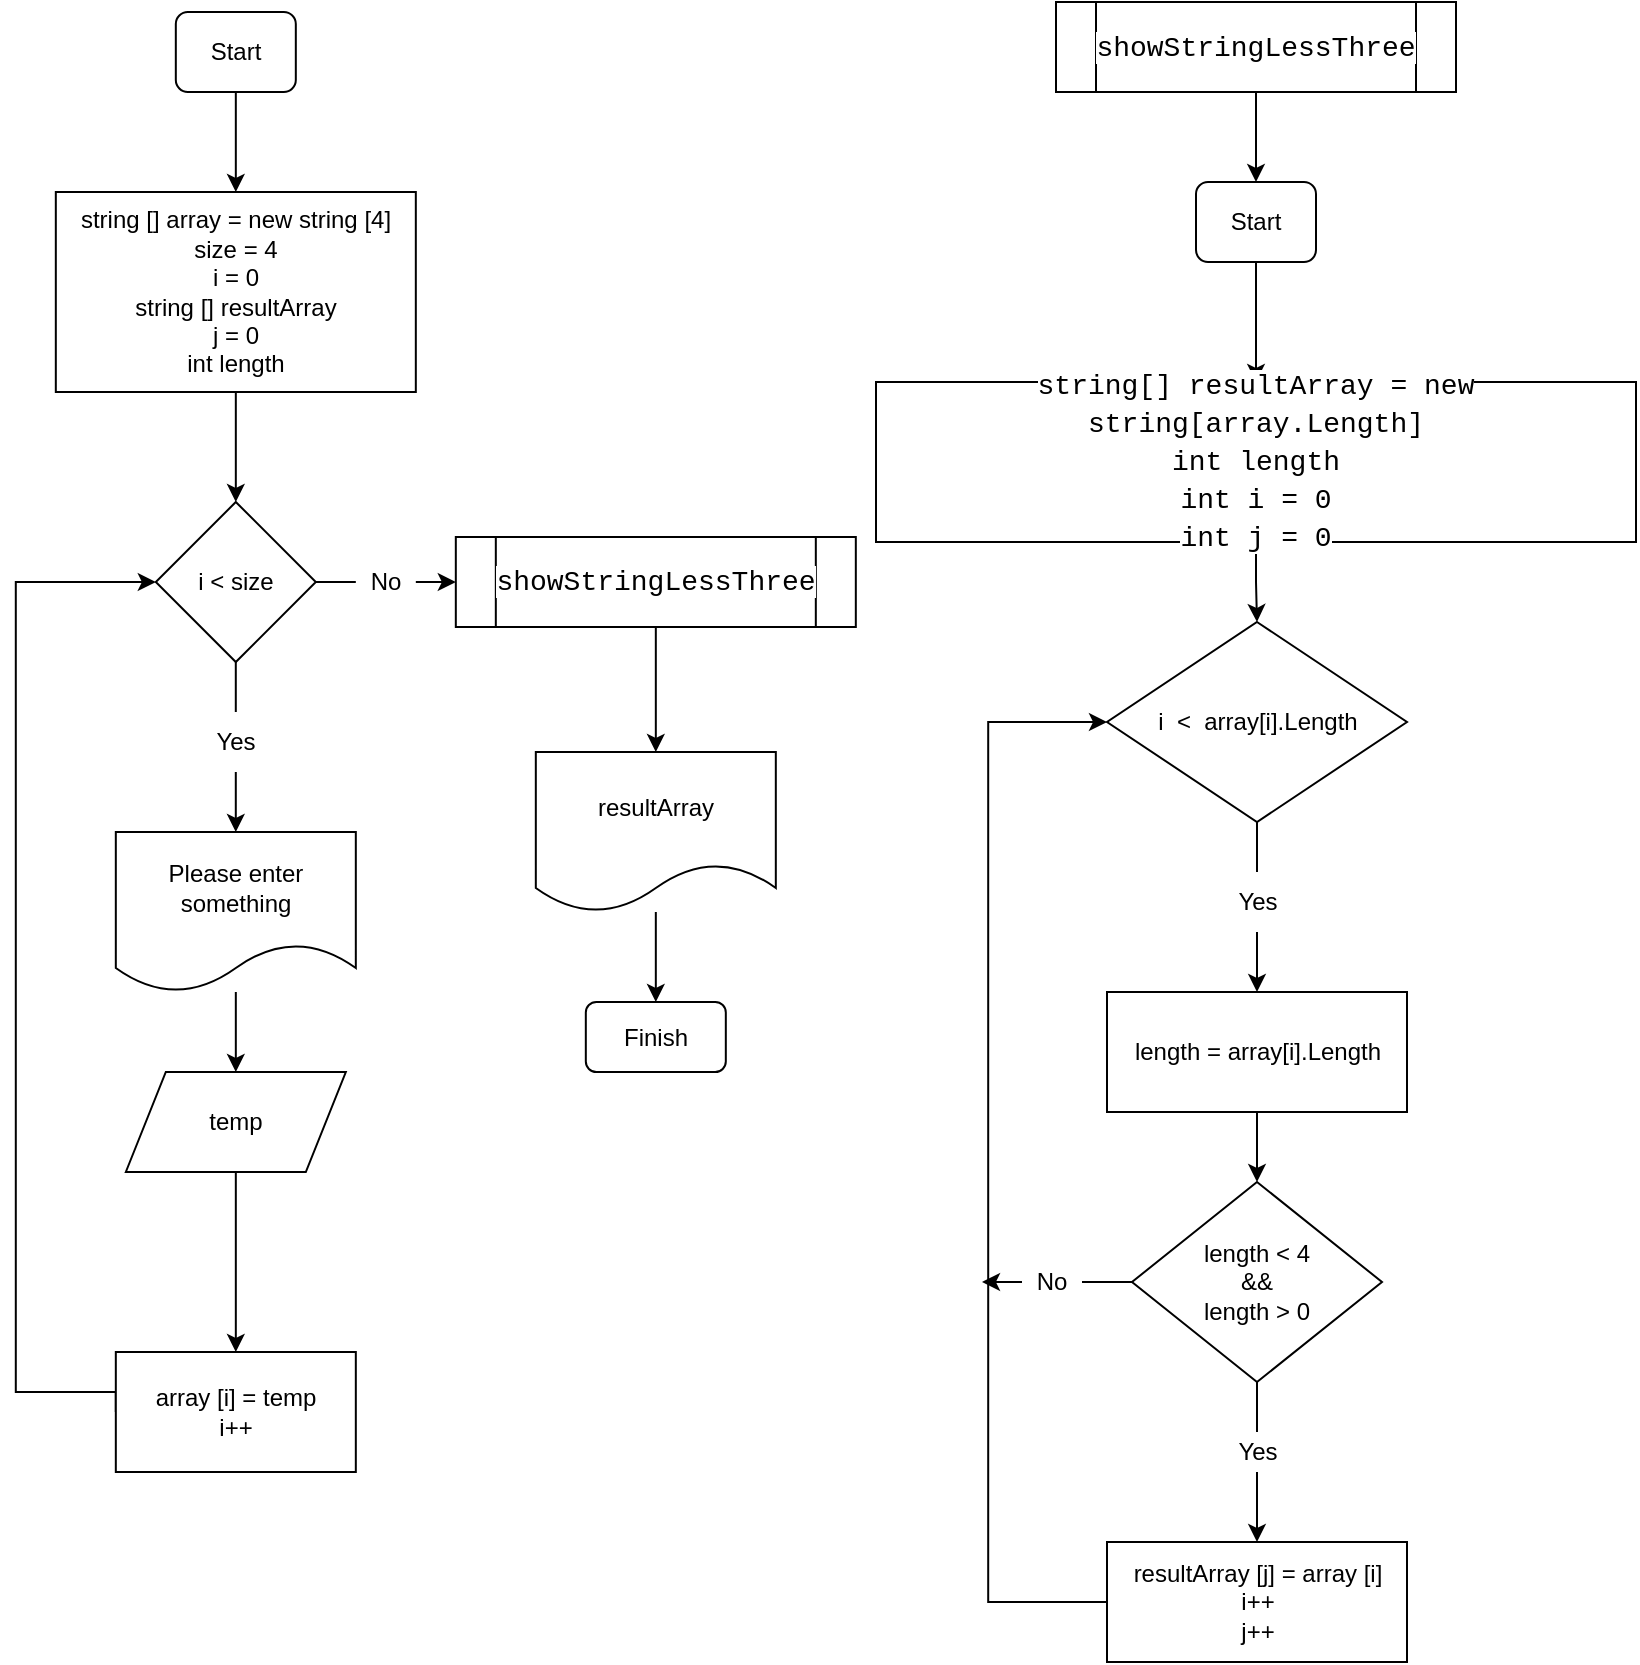 <mxfile version="21.0.6" type="device"><diagram name="Страница 1" id="AMr00iZlGidOmXuQ5zO0"><mxGraphModel dx="1100" dy="605" grid="1" gridSize="10" guides="1" tooltips="1" connect="1" arrows="1" fold="1" page="1" pageScale="1" pageWidth="827" pageHeight="1169" math="0" shadow="0"><root><mxCell id="0"/><mxCell id="1" parent="0"/><mxCell id="xALTYpBw84lGyiNtumzT-9" value="" style="edgeStyle=orthogonalEdgeStyle;rounded=0;orthogonalLoop=1;jettySize=auto;html=1;" edge="1" parent="1" source="xALTYpBw84lGyiNtumzT-1" target="xALTYpBw84lGyiNtumzT-4"><mxGeometry relative="1" as="geometry"/></mxCell><mxCell id="xALTYpBw84lGyiNtumzT-1" value="Start" style="rounded=1;whiteSpace=wrap;html=1;" vertex="1" parent="1"><mxGeometry x="89.91" y="105" width="60" height="40" as="geometry"/></mxCell><mxCell id="xALTYpBw84lGyiNtumzT-13" value="" style="edgeStyle=orthogonalEdgeStyle;rounded=0;orthogonalLoop=1;jettySize=auto;html=1;" edge="1" parent="1" source="xALTYpBw84lGyiNtumzT-2" target="xALTYpBw84lGyiNtumzT-7"><mxGeometry relative="1" as="geometry"/></mxCell><mxCell id="xALTYpBw84lGyiNtumzT-2" value="temp" style="shape=parallelogram;perimeter=parallelogramPerimeter;whiteSpace=wrap;html=1;fixedSize=1;" vertex="1" parent="1"><mxGeometry x="64.91" y="635" width="110" height="50" as="geometry"/></mxCell><mxCell id="xALTYpBw84lGyiNtumzT-10" value="" style="edgeStyle=orthogonalEdgeStyle;rounded=0;orthogonalLoop=1;jettySize=auto;html=1;exitX=0.5;exitY=1;exitDx=0;exitDy=0;" edge="1" parent="1" source="xALTYpBw84lGyiNtumzT-4" target="xALTYpBw84lGyiNtumzT-6"><mxGeometry relative="1" as="geometry"><mxPoint x="119.969" y="315" as="sourcePoint"/></mxGeometry></mxCell><mxCell id="xALTYpBw84lGyiNtumzT-4" value="string [] array = new string [4]&lt;br&gt;size = 4&lt;br&gt;i = 0&lt;br&gt;string [] resultArray&lt;br&gt;j = 0&lt;br style=&quot;border-color: var(--border-color);&quot;&gt;int length" style="rounded=0;whiteSpace=wrap;html=1;" vertex="1" parent="1"><mxGeometry x="29.91" y="195" width="180" height="100" as="geometry"/></mxCell><mxCell id="xALTYpBw84lGyiNtumzT-12" value="" style="edgeStyle=orthogonalEdgeStyle;rounded=0;orthogonalLoop=1;jettySize=auto;html=1;" edge="1" parent="1" source="xALTYpBw84lGyiNtumzT-5" target="xALTYpBw84lGyiNtumzT-2"><mxGeometry relative="1" as="geometry"/></mxCell><mxCell id="xALTYpBw84lGyiNtumzT-5" value="Please enter something" style="shape=document;whiteSpace=wrap;html=1;boundedLbl=1;" vertex="1" parent="1"><mxGeometry x="59.91" y="515" width="120" height="80" as="geometry"/></mxCell><mxCell id="xALTYpBw84lGyiNtumzT-11" value="" style="edgeStyle=orthogonalEdgeStyle;rounded=0;orthogonalLoop=1;jettySize=auto;html=1;startArrow=none;" edge="1" parent="1" source="xALTYpBw84lGyiNtumzT-15" target="xALTYpBw84lGyiNtumzT-5"><mxGeometry relative="1" as="geometry"/></mxCell><mxCell id="xALTYpBw84lGyiNtumzT-18" value="" style="edgeStyle=orthogonalEdgeStyle;rounded=0;orthogonalLoop=1;jettySize=auto;html=1;startArrow=none;exitX=1;exitY=0.5;exitDx=0;exitDy=0;entryX=0;entryY=0.5;entryDx=0;entryDy=0;" edge="1" parent="1" source="xALTYpBw84lGyiNtumzT-19" target="xALTYpBw84lGyiNtumzT-42"><mxGeometry relative="1" as="geometry"><mxPoint x="279.91" y="390" as="sourcePoint"/><mxPoint x="289.91" y="390" as="targetPoint"/><Array as="points"/></mxGeometry></mxCell><mxCell id="xALTYpBw84lGyiNtumzT-6" value="i &amp;lt; size" style="rhombus;whiteSpace=wrap;html=1;" vertex="1" parent="1"><mxGeometry x="79.91" y="350" width="80" height="80" as="geometry"/></mxCell><mxCell id="xALTYpBw84lGyiNtumzT-14" style="edgeStyle=orthogonalEdgeStyle;rounded=0;orthogonalLoop=1;jettySize=auto;html=1;entryX=0;entryY=0.5;entryDx=0;entryDy=0;exitX=0;exitY=0.5;exitDx=0;exitDy=0;" edge="1" parent="1" source="xALTYpBw84lGyiNtumzT-7" target="xALTYpBw84lGyiNtumzT-6"><mxGeometry relative="1" as="geometry"><Array as="points"><mxPoint x="9.91" y="795"/><mxPoint x="9.91" y="390"/></Array></mxGeometry></mxCell><mxCell id="xALTYpBw84lGyiNtumzT-7" value="array [i] = temp&lt;br&gt;i++" style="rounded=0;whiteSpace=wrap;html=1;" vertex="1" parent="1"><mxGeometry x="59.91" y="775" width="120" height="60" as="geometry"/></mxCell><mxCell id="xALTYpBw84lGyiNtumzT-16" value="" style="edgeStyle=orthogonalEdgeStyle;rounded=0;orthogonalLoop=1;jettySize=auto;html=1;endArrow=none;" edge="1" parent="1" source="xALTYpBw84lGyiNtumzT-6" target="xALTYpBw84lGyiNtumzT-15"><mxGeometry relative="1" as="geometry"><mxPoint x="119.91" y="435" as="sourcePoint"/><mxPoint x="119.91" y="485" as="targetPoint"/></mxGeometry></mxCell><mxCell id="xALTYpBw84lGyiNtumzT-15" value="Yes" style="text;html=1;strokeColor=none;fillColor=none;align=center;verticalAlign=middle;whiteSpace=wrap;rounded=0;" vertex="1" parent="1"><mxGeometry x="99.91" y="455" width="40" height="30" as="geometry"/></mxCell><mxCell id="xALTYpBw84lGyiNtumzT-20" value="" style="edgeStyle=orthogonalEdgeStyle;rounded=0;orthogonalLoop=1;jettySize=auto;html=1;endArrow=none;" edge="1" parent="1" source="xALTYpBw84lGyiNtumzT-6" target="xALTYpBw84lGyiNtumzT-19"><mxGeometry relative="1" as="geometry"><mxPoint x="164.91" y="390" as="sourcePoint"/><mxPoint x="259.91" y="390" as="targetPoint"/></mxGeometry></mxCell><mxCell id="xALTYpBw84lGyiNtumzT-19" value="No" style="text;html=1;strokeColor=none;fillColor=none;align=center;verticalAlign=middle;whiteSpace=wrap;rounded=0;" vertex="1" parent="1"><mxGeometry x="179.91" y="375" width="30" height="30" as="geometry"/></mxCell><mxCell id="xALTYpBw84lGyiNtumzT-25" value="" style="edgeStyle=orthogonalEdgeStyle;rounded=0;orthogonalLoop=1;jettySize=auto;html=1;startArrow=none;" edge="1" parent="1" source="xALTYpBw84lGyiNtumzT-23" target="xALTYpBw84lGyiNtumzT-24"><mxGeometry relative="1" as="geometry"/></mxCell><mxCell id="xALTYpBw84lGyiNtumzT-21" value="i&amp;nbsp; &amp;lt;&amp;nbsp; array[i].Length" style="rhombus;whiteSpace=wrap;html=1;" vertex="1" parent="1"><mxGeometry x="555.5" y="410" width="150" height="100" as="geometry"/></mxCell><mxCell id="xALTYpBw84lGyiNtumzT-28" value="" style="edgeStyle=orthogonalEdgeStyle;rounded=0;orthogonalLoop=1;jettySize=auto;html=1;" edge="1" parent="1" source="xALTYpBw84lGyiNtumzT-24" target="xALTYpBw84lGyiNtumzT-27"><mxGeometry relative="1" as="geometry"/></mxCell><mxCell id="xALTYpBw84lGyiNtumzT-24" value="length = array[i].Length" style="rounded=0;whiteSpace=wrap;html=1;" vertex="1" parent="1"><mxGeometry x="555.5" y="595" width="150" height="60" as="geometry"/></mxCell><mxCell id="xALTYpBw84lGyiNtumzT-26" value="" style="edgeStyle=orthogonalEdgeStyle;rounded=0;orthogonalLoop=1;jettySize=auto;html=1;endArrow=none;exitX=0.5;exitY=1;exitDx=0;exitDy=0;" edge="1" parent="1" source="xALTYpBw84lGyiNtumzT-21" target="xALTYpBw84lGyiNtumzT-23"><mxGeometry relative="1" as="geometry"><mxPoint x="770.5" y="450" as="sourcePoint"/><mxPoint x="770.5" y="515" as="targetPoint"/></mxGeometry></mxCell><mxCell id="xALTYpBw84lGyiNtumzT-23" value="Yes" style="text;html=1;strokeColor=none;fillColor=none;align=center;verticalAlign=middle;whiteSpace=wrap;rounded=0;" vertex="1" parent="1"><mxGeometry x="610.5" y="535" width="40" height="30" as="geometry"/></mxCell><mxCell id="xALTYpBw84lGyiNtumzT-31" style="edgeStyle=orthogonalEdgeStyle;rounded=0;orthogonalLoop=1;jettySize=auto;html=1;exitX=0;exitY=0.5;exitDx=0;exitDy=0;startArrow=none;" edge="1" parent="1" source="xALTYpBw84lGyiNtumzT-35"><mxGeometry relative="1" as="geometry"><mxPoint x="493" y="740.333" as="targetPoint"/></mxGeometry></mxCell><mxCell id="xALTYpBw84lGyiNtumzT-27" value="length &amp;lt; 4&lt;br&gt;&amp;amp;&amp;amp;&lt;br&gt;length &amp;gt; 0" style="rhombus;whiteSpace=wrap;html=1;" vertex="1" parent="1"><mxGeometry x="568" y="690" width="125" height="100" as="geometry"/></mxCell><mxCell id="xALTYpBw84lGyiNtumzT-34" value="" style="edgeStyle=orthogonalEdgeStyle;rounded=0;orthogonalLoop=1;jettySize=auto;html=1;entryX=0.5;entryY=0;entryDx=0;entryDy=0;endArrow=none;" edge="1" parent="1" source="xALTYpBw84lGyiNtumzT-27" target="xALTYpBw84lGyiNtumzT-33"><mxGeometry relative="1" as="geometry"><mxPoint x="608" y="790" as="sourcePoint"/><mxPoint x="608" y="855" as="targetPoint"/></mxGeometry></mxCell><mxCell id="xALTYpBw84lGyiNtumzT-53" value="" style="edgeStyle=orthogonalEdgeStyle;rounded=0;orthogonalLoop=1;jettySize=auto;html=1;" edge="1" parent="1" source="xALTYpBw84lGyiNtumzT-33" target="xALTYpBw84lGyiNtumzT-29"><mxGeometry relative="1" as="geometry"/></mxCell><mxCell id="xALTYpBw84lGyiNtumzT-33" value="Yes" style="text;html=1;strokeColor=none;fillColor=none;align=center;verticalAlign=middle;whiteSpace=wrap;rounded=0;" vertex="1" parent="1"><mxGeometry x="610.5" y="815" width="40" height="20" as="geometry"/></mxCell><mxCell id="xALTYpBw84lGyiNtumzT-36" value="" style="edgeStyle=orthogonalEdgeStyle;rounded=0;orthogonalLoop=1;jettySize=auto;html=1;exitX=0;exitY=0.5;exitDx=0;exitDy=0;endArrow=none;" edge="1" parent="1" source="xALTYpBw84lGyiNtumzT-27" target="xALTYpBw84lGyiNtumzT-35"><mxGeometry relative="1" as="geometry"><mxPoint x="493" y="740.333" as="targetPoint"/><mxPoint x="546" y="740" as="sourcePoint"/></mxGeometry></mxCell><mxCell id="xALTYpBw84lGyiNtumzT-35" value="No" style="text;html=1;strokeColor=none;fillColor=none;align=center;verticalAlign=middle;whiteSpace=wrap;rounded=0;" vertex="1" parent="1"><mxGeometry x="513" y="725" width="30" height="30" as="geometry"/></mxCell><mxCell id="xALTYpBw84lGyiNtumzT-41" value="" style="edgeStyle=orthogonalEdgeStyle;rounded=0;orthogonalLoop=1;jettySize=auto;html=1;" edge="1" parent="1" source="xALTYpBw84lGyiNtumzT-38" target="xALTYpBw84lGyiNtumzT-40"><mxGeometry relative="1" as="geometry"/></mxCell><mxCell id="xALTYpBw84lGyiNtumzT-38" value="resultArray" style="shape=document;whiteSpace=wrap;html=1;boundedLbl=1;" vertex="1" parent="1"><mxGeometry x="269.91" y="475" width="120" height="80" as="geometry"/></mxCell><mxCell id="xALTYpBw84lGyiNtumzT-40" value="Finish" style="rounded=1;whiteSpace=wrap;html=1;" vertex="1" parent="1"><mxGeometry x="294.91" y="600" width="70" height="35" as="geometry"/></mxCell><mxCell id="xALTYpBw84lGyiNtumzT-55" value="" style="edgeStyle=orthogonalEdgeStyle;rounded=0;orthogonalLoop=1;jettySize=auto;html=1;" edge="1" parent="1" source="xALTYpBw84lGyiNtumzT-42" target="xALTYpBw84lGyiNtumzT-38"><mxGeometry relative="1" as="geometry"/></mxCell><mxCell id="xALTYpBw84lGyiNtumzT-42" value="&lt;div style=&quot;font-family: Consolas, &amp;quot;Courier New&amp;quot;, monospace; font-size: 14px; line-height: 19px;&quot;&gt;&lt;span style=&quot;background-color: rgb(255, 255, 255);&quot;&gt;showStringLessThree&lt;/span&gt;&lt;/div&gt;" style="shape=process;whiteSpace=wrap;html=1;backgroundOutline=1;" vertex="1" parent="1"><mxGeometry x="229.91" y="367.5" width="200" height="45" as="geometry"/></mxCell><mxCell id="xALTYpBw84lGyiNtumzT-47" value="" style="edgeStyle=orthogonalEdgeStyle;rounded=0;orthogonalLoop=1;jettySize=auto;html=1;" edge="1" parent="1" source="xALTYpBw84lGyiNtumzT-43" target="xALTYpBw84lGyiNtumzT-46"><mxGeometry relative="1" as="geometry"/></mxCell><mxCell id="xALTYpBw84lGyiNtumzT-43" value="&lt;div style=&quot;font-family: Consolas, &amp;quot;Courier New&amp;quot;, monospace; font-size: 14px; line-height: 19px;&quot;&gt;&lt;span style=&quot;background-color: rgb(255, 255, 255);&quot;&gt;showStringLessThree&lt;/span&gt;&lt;/div&gt;" style="shape=process;whiteSpace=wrap;html=1;backgroundOutline=1;" vertex="1" parent="1"><mxGeometry x="530" y="100" width="200" height="45" as="geometry"/></mxCell><mxCell id="xALTYpBw84lGyiNtumzT-51" value="" style="edgeStyle=orthogonalEdgeStyle;rounded=0;orthogonalLoop=1;jettySize=auto;html=1;" edge="1" parent="1" source="xALTYpBw84lGyiNtumzT-46" target="xALTYpBw84lGyiNtumzT-49"><mxGeometry relative="1" as="geometry"/></mxCell><mxCell id="xALTYpBw84lGyiNtumzT-46" value="Start" style="rounded=1;whiteSpace=wrap;html=1;" vertex="1" parent="1"><mxGeometry x="600" y="190" width="60" height="40" as="geometry"/></mxCell><mxCell id="xALTYpBw84lGyiNtumzT-50" value="" style="edgeStyle=orthogonalEdgeStyle;rounded=0;orthogonalLoop=1;jettySize=auto;html=1;" edge="1" parent="1" source="xALTYpBw84lGyiNtumzT-49" target="xALTYpBw84lGyiNtumzT-21"><mxGeometry relative="1" as="geometry"/></mxCell><mxCell id="xALTYpBw84lGyiNtumzT-49" value="&lt;div style=&quot;font-family: Consolas, &amp;quot;Courier New&amp;quot;, monospace; font-size: 14px; line-height: 19px;&quot;&gt;&lt;div style=&quot;&quot;&gt;&lt;span style=&quot;background-color: rgb(255, 255, 255);&quot;&gt;string[] resultArray = new string[array.Length]&lt;/span&gt;&lt;/div&gt;&lt;div style=&quot;&quot;&gt;&lt;span style=&quot;background-color: rgb(255, 255, 255);&quot;&gt;int length&lt;/span&gt;&lt;/div&gt;&lt;div style=&quot;&quot;&gt;&lt;span style=&quot;background-color: rgb(255, 255, 255);&quot;&gt;int i = 0&lt;/span&gt;&lt;/div&gt;&lt;div style=&quot;&quot;&gt;&lt;span style=&quot;background-color: rgb(255, 255, 255);&quot;&gt;int j = 0&lt;/span&gt;&lt;/div&gt;&lt;/div&gt;" style="rounded=0;whiteSpace=wrap;html=1;align=center;" vertex="1" parent="1"><mxGeometry x="440" y="290" width="380" height="80" as="geometry"/></mxCell><mxCell id="xALTYpBw84lGyiNtumzT-54" style="edgeStyle=orthogonalEdgeStyle;rounded=0;orthogonalLoop=1;jettySize=auto;html=1;entryX=0;entryY=0.5;entryDx=0;entryDy=0;" edge="1" parent="1" source="xALTYpBw84lGyiNtumzT-29" target="xALTYpBw84lGyiNtumzT-21"><mxGeometry relative="1" as="geometry"><Array as="points"><mxPoint x="496.09" y="900"/><mxPoint x="496.09" y="460"/></Array></mxGeometry></mxCell><mxCell id="xALTYpBw84lGyiNtumzT-29" value="resultArray [j] = array [i]&lt;br&gt;i++&lt;br&gt;j++" style="rounded=0;whiteSpace=wrap;html=1;" vertex="1" parent="1"><mxGeometry x="555.5" y="870" width="150" height="60" as="geometry"/></mxCell></root></mxGraphModel></diagram></mxfile>